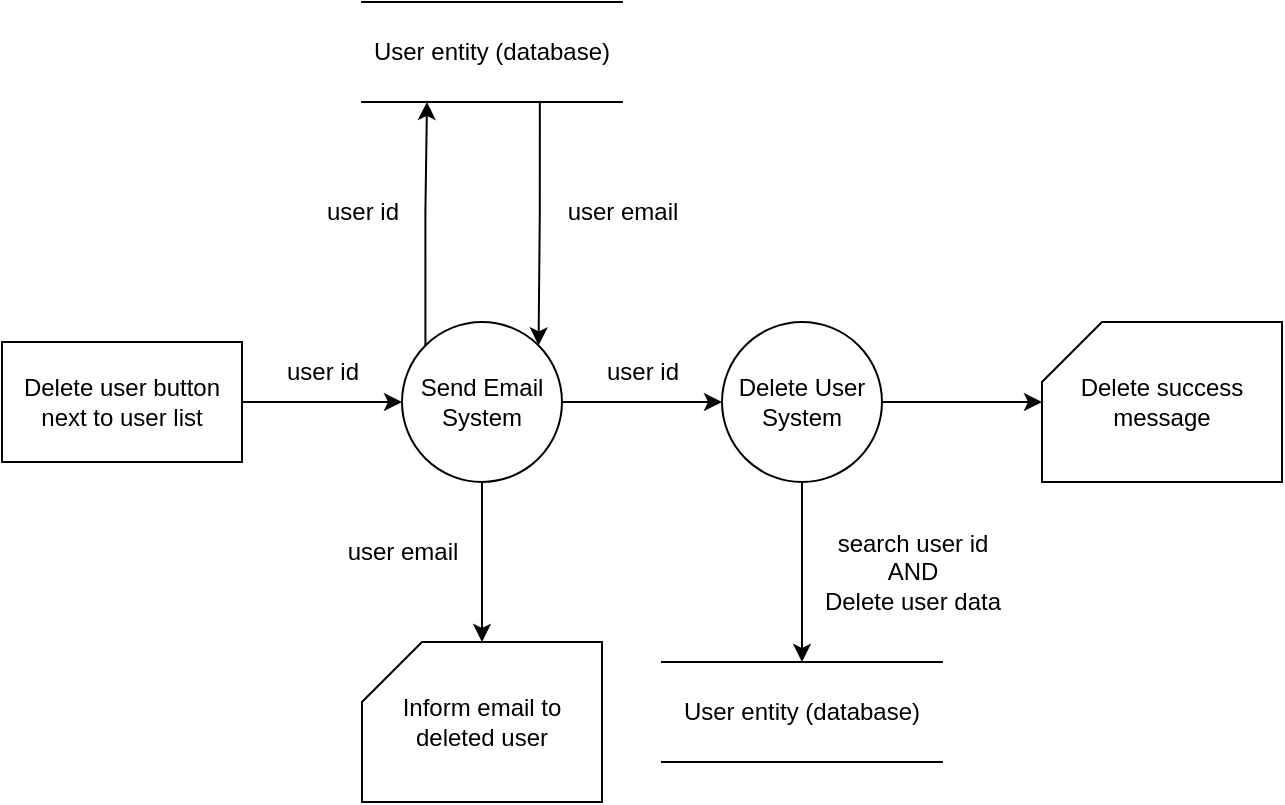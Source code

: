 <mxfile version="20.8.23" type="github">
  <diagram name="第 1 页" id="WeU0UV5Vs4RiK9Gy6WtP">
    <mxGraphModel dx="739" dy="612" grid="1" gridSize="10" guides="1" tooltips="1" connect="1" arrows="1" fold="1" page="1" pageScale="1" pageWidth="827" pageHeight="1169" math="0" shadow="0">
      <root>
        <mxCell id="0" />
        <mxCell id="1" parent="0" />
        <mxCell id="Mg13thOmVDUa499xHJIR-3" style="edgeStyle=orthogonalEdgeStyle;rounded=0;orthogonalLoop=1;jettySize=auto;html=1;exitX=1;exitY=0.5;exitDx=0;exitDy=0;entryX=0;entryY=0.5;entryDx=0;entryDy=0;" edge="1" parent="1" source="Mg13thOmVDUa499xHJIR-1" target="Mg13thOmVDUa499xHJIR-2">
          <mxGeometry relative="1" as="geometry" />
        </mxCell>
        <mxCell id="Mg13thOmVDUa499xHJIR-1" value="Delete user button next to user list" style="rounded=0;whiteSpace=wrap;html=1;" vertex="1" parent="1">
          <mxGeometry x="120" y="210" width="120" height="60" as="geometry" />
        </mxCell>
        <mxCell id="Mg13thOmVDUa499xHJIR-7" style="edgeStyle=orthogonalEdgeStyle;rounded=0;orthogonalLoop=1;jettySize=auto;html=1;exitX=0;exitY=0;exitDx=0;exitDy=0;entryX=0.25;entryY=1;entryDx=0;entryDy=0;" edge="1" parent="1" source="Mg13thOmVDUa499xHJIR-2" target="Mg13thOmVDUa499xHJIR-6">
          <mxGeometry relative="1" as="geometry" />
        </mxCell>
        <mxCell id="Mg13thOmVDUa499xHJIR-8" style="edgeStyle=orthogonalEdgeStyle;rounded=0;orthogonalLoop=1;jettySize=auto;html=1;entryX=1;entryY=0;entryDx=0;entryDy=0;exitX=0.684;exitY=1.001;exitDx=0;exitDy=0;exitPerimeter=0;" edge="1" parent="1" source="Mg13thOmVDUa499xHJIR-6" target="Mg13thOmVDUa499xHJIR-2">
          <mxGeometry relative="1" as="geometry">
            <mxPoint x="400" y="120" as="sourcePoint" />
            <mxPoint x="410" y="230" as="targetPoint" />
          </mxGeometry>
        </mxCell>
        <mxCell id="Mg13thOmVDUa499xHJIR-14" style="edgeStyle=orthogonalEdgeStyle;rounded=0;orthogonalLoop=1;jettySize=auto;html=1;exitX=1;exitY=0.5;exitDx=0;exitDy=0;entryX=0;entryY=0.5;entryDx=0;entryDy=0;" edge="1" parent="1" source="Mg13thOmVDUa499xHJIR-2" target="Mg13thOmVDUa499xHJIR-13">
          <mxGeometry relative="1" as="geometry" />
        </mxCell>
        <mxCell id="Mg13thOmVDUa499xHJIR-20" style="edgeStyle=orthogonalEdgeStyle;rounded=0;orthogonalLoop=1;jettySize=auto;html=1;exitX=0.5;exitY=1;exitDx=0;exitDy=0;" edge="1" parent="1" source="Mg13thOmVDUa499xHJIR-2" target="Mg13thOmVDUa499xHJIR-18">
          <mxGeometry relative="1" as="geometry" />
        </mxCell>
        <mxCell id="Mg13thOmVDUa499xHJIR-2" value="Send Email System" style="ellipse;whiteSpace=wrap;html=1;aspect=fixed;" vertex="1" parent="1">
          <mxGeometry x="320" y="200" width="80" height="80" as="geometry" />
        </mxCell>
        <mxCell id="Mg13thOmVDUa499xHJIR-4" value="Delete success message" style="shape=card;whiteSpace=wrap;html=1;" vertex="1" parent="1">
          <mxGeometry x="640" y="200" width="120" height="80" as="geometry" />
        </mxCell>
        <mxCell id="Mg13thOmVDUa499xHJIR-6" value="User entity (database)" style="shape=partialRectangle;whiteSpace=wrap;html=1;left=0;right=0;fillColor=none;rounded=0;strokeColor=default;fontFamily=Helvetica;fontSize=12;fontColor=default;" vertex="1" parent="1">
          <mxGeometry x="300" y="40" width="130" height="50" as="geometry" />
        </mxCell>
        <mxCell id="Mg13thOmVDUa499xHJIR-9" value="user id" style="text;html=1;align=center;verticalAlign=middle;resizable=0;points=[];autosize=1;strokeColor=none;fillColor=none;" vertex="1" parent="1">
          <mxGeometry x="270" y="130" width="60" height="30" as="geometry" />
        </mxCell>
        <mxCell id="Mg13thOmVDUa499xHJIR-10" value="user email" style="text;html=1;align=center;verticalAlign=middle;resizable=0;points=[];autosize=1;strokeColor=none;fillColor=none;" vertex="1" parent="1">
          <mxGeometry x="390" y="130" width="80" height="30" as="geometry" />
        </mxCell>
        <mxCell id="Mg13thOmVDUa499xHJIR-24" style="edgeStyle=orthogonalEdgeStyle;rounded=0;orthogonalLoop=1;jettySize=auto;html=1;exitX=1;exitY=0.5;exitDx=0;exitDy=0;" edge="1" parent="1" source="Mg13thOmVDUa499xHJIR-13" target="Mg13thOmVDUa499xHJIR-4">
          <mxGeometry relative="1" as="geometry" />
        </mxCell>
        <mxCell id="Mg13thOmVDUa499xHJIR-30" style="edgeStyle=orthogonalEdgeStyle;rounded=0;orthogonalLoop=1;jettySize=auto;html=1;exitX=0.5;exitY=1;exitDx=0;exitDy=0;" edge="1" parent="1" source="Mg13thOmVDUa499xHJIR-13" target="Mg13thOmVDUa499xHJIR-27">
          <mxGeometry relative="1" as="geometry" />
        </mxCell>
        <mxCell id="Mg13thOmVDUa499xHJIR-13" value="Delete User&lt;br&gt;System" style="ellipse;whiteSpace=wrap;html=1;aspect=fixed;" vertex="1" parent="1">
          <mxGeometry x="480" y="200" width="80" height="80" as="geometry" />
        </mxCell>
        <mxCell id="Mg13thOmVDUa499xHJIR-15" value="user id" style="text;html=1;align=center;verticalAlign=middle;resizable=0;points=[];autosize=1;strokeColor=none;fillColor=none;" vertex="1" parent="1">
          <mxGeometry x="250" y="210" width="60" height="30" as="geometry" />
        </mxCell>
        <mxCell id="Mg13thOmVDUa499xHJIR-16" value="user email" style="text;html=1;align=center;verticalAlign=middle;resizable=0;points=[];autosize=1;strokeColor=none;fillColor=none;" vertex="1" parent="1">
          <mxGeometry x="280" y="300" width="80" height="30" as="geometry" />
        </mxCell>
        <mxCell id="Mg13thOmVDUa499xHJIR-18" value="Inform email to deleted user" style="shape=card;whiteSpace=wrap;html=1;" vertex="1" parent="1">
          <mxGeometry x="300" y="360" width="120" height="80" as="geometry" />
        </mxCell>
        <mxCell id="Mg13thOmVDUa499xHJIR-26" value="user id" style="text;html=1;align=center;verticalAlign=middle;resizable=0;points=[];autosize=1;strokeColor=none;fillColor=none;" vertex="1" parent="1">
          <mxGeometry x="410" y="210" width="60" height="30" as="geometry" />
        </mxCell>
        <mxCell id="Mg13thOmVDUa499xHJIR-27" value="User entity (database)" style="shape=partialRectangle;whiteSpace=wrap;html=1;left=0;right=0;fillColor=none;rounded=0;strokeColor=default;fontFamily=Helvetica;fontSize=12;fontColor=default;" vertex="1" parent="1">
          <mxGeometry x="450" y="370" width="140" height="50" as="geometry" />
        </mxCell>
        <mxCell id="Mg13thOmVDUa499xHJIR-31" value="search user id&lt;br&gt;AND&lt;br&gt;Delete user data" style="text;html=1;align=center;verticalAlign=middle;resizable=0;points=[];autosize=1;strokeColor=none;fillColor=none;" vertex="1" parent="1">
          <mxGeometry x="520" y="295" width="110" height="60" as="geometry" />
        </mxCell>
      </root>
    </mxGraphModel>
  </diagram>
</mxfile>
